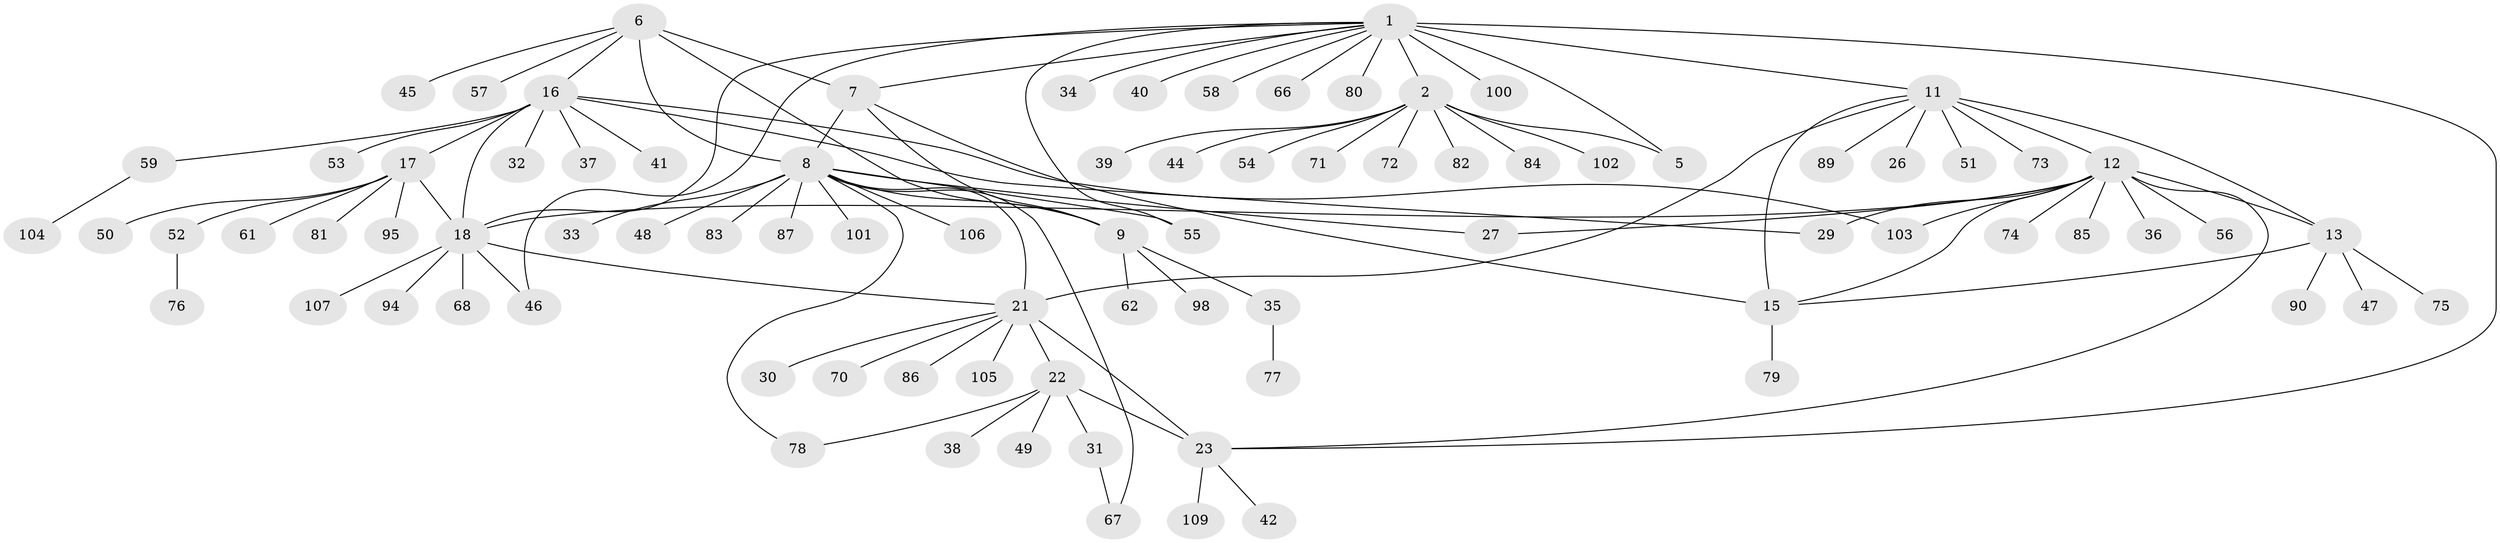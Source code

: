 // Generated by graph-tools (version 1.1) at 2025/52/02/27/25 19:52:20]
// undirected, 86 vertices, 108 edges
graph export_dot {
graph [start="1"]
  node [color=gray90,style=filled];
  1 [super="+4"];
  2 [super="+3"];
  5;
  6 [super="+60"];
  7 [super="+69"];
  8 [super="+10"];
  9 [super="+92"];
  11 [super="+14"];
  12 [super="+65"];
  13 [super="+108"];
  15 [super="+99"];
  16 [super="+43"];
  17 [super="+19"];
  18 [super="+20"];
  21 [super="+25"];
  22 [super="+24"];
  23 [super="+28"];
  26;
  27;
  29 [super="+110"];
  30;
  31;
  32;
  33;
  34;
  35 [super="+93"];
  36 [super="+64"];
  37;
  38;
  39;
  40;
  41;
  42;
  44;
  45;
  46 [super="+91"];
  47 [super="+96"];
  48;
  49;
  50;
  51;
  52 [super="+63"];
  53;
  54;
  55;
  56;
  57;
  58;
  59;
  61;
  62;
  66;
  67 [super="+88"];
  68;
  70;
  71;
  72;
  73;
  74;
  75;
  76;
  77;
  78;
  79;
  80;
  81;
  82;
  83;
  84;
  85;
  86;
  87;
  89;
  90;
  94 [super="+97"];
  95;
  98;
  100;
  101;
  102;
  103;
  104;
  105;
  106;
  107;
  109;
  1 -- 2 [weight=4];
  1 -- 5 [weight=2];
  1 -- 11;
  1 -- 18;
  1 -- 23;
  1 -- 34;
  1 -- 40;
  1 -- 55;
  1 -- 58;
  1 -- 66;
  1 -- 80;
  1 -- 100;
  1 -- 7;
  1 -- 46;
  2 -- 5 [weight=2];
  2 -- 44;
  2 -- 102;
  2 -- 71;
  2 -- 39;
  2 -- 72;
  2 -- 82;
  2 -- 84;
  2 -- 54;
  6 -- 7;
  6 -- 8 [weight=2];
  6 -- 9;
  6 -- 16;
  6 -- 45;
  6 -- 57;
  7 -- 8 [weight=2];
  7 -- 9;
  7 -- 15;
  8 -- 9 [weight=2];
  8 -- 21;
  8 -- 27;
  8 -- 55;
  8 -- 67;
  8 -- 78;
  8 -- 33;
  8 -- 101;
  8 -- 106;
  8 -- 48;
  8 -- 83;
  8 -- 87;
  9 -- 35;
  9 -- 62;
  9 -- 98;
  11 -- 12 [weight=2];
  11 -- 13 [weight=2];
  11 -- 15 [weight=2];
  11 -- 21;
  11 -- 26;
  11 -- 89;
  11 -- 51;
  11 -- 73;
  12 -- 13;
  12 -- 15;
  12 -- 27;
  12 -- 29;
  12 -- 36;
  12 -- 56;
  12 -- 74;
  12 -- 85;
  12 -- 103;
  12 -- 23;
  12 -- 18;
  13 -- 15;
  13 -- 47;
  13 -- 75;
  13 -- 90;
  15 -- 79;
  16 -- 17 [weight=2];
  16 -- 18 [weight=2];
  16 -- 29;
  16 -- 32;
  16 -- 37;
  16 -- 41;
  16 -- 53;
  16 -- 59;
  16 -- 103;
  17 -- 18 [weight=4];
  17 -- 50;
  17 -- 61;
  17 -- 81;
  17 -- 52;
  17 -- 95;
  18 -- 46;
  18 -- 107;
  18 -- 21;
  18 -- 68;
  18 -- 94;
  21 -- 22 [weight=4];
  21 -- 23 [weight=2];
  21 -- 30;
  21 -- 70;
  21 -- 86;
  21 -- 105;
  22 -- 23 [weight=2];
  22 -- 31;
  22 -- 38;
  22 -- 78;
  22 -- 49;
  23 -- 42;
  23 -- 109;
  31 -- 67;
  35 -- 77;
  52 -- 76;
  59 -- 104;
}
